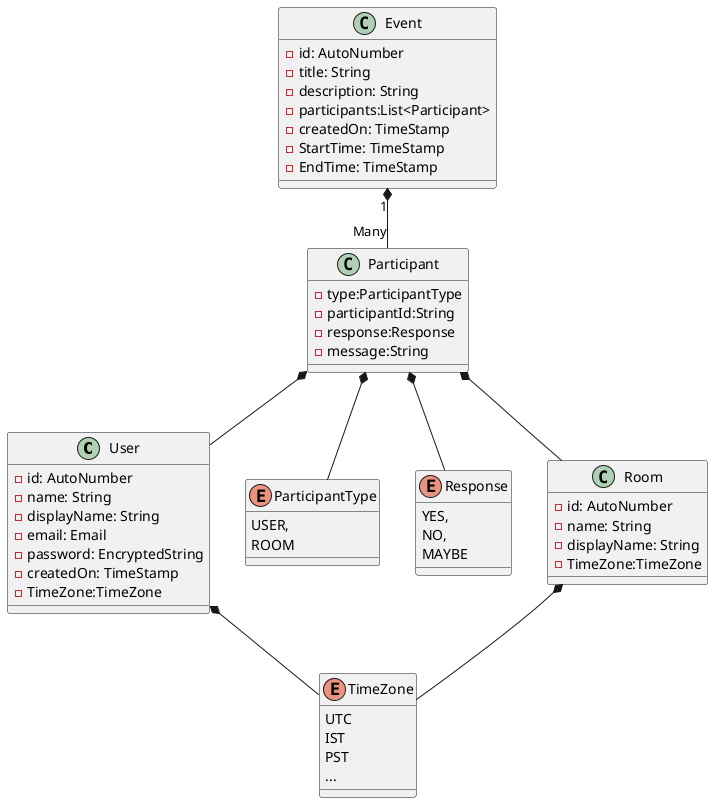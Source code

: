 @startuml
'https://plantuml.com/class-diagram
skinparam backgroundcolor transparent
class User {
    -id: AutoNumber
    -name: String
    -displayName: String
    -email: Email
    -password: EncryptedString
    -createdOn: TimeStamp
    -TimeZone:TimeZone
}


enum TimeZone {
    UTC
    IST
    PST
    ...
}

class Event {
    -id: AutoNumber
    -title: String
    -description: String
    -participants:List<Participant>
    -createdOn: TimeStamp
    -StartTime: TimeStamp
    -EndTime: TimeStamp
}

enum ParticipantType {
    USER,
    ROOM

}

enum Response {
    YES,
    NO,
    MAYBE
}

class Participant {
    -type:ParticipantType
    -participantId:String
    -response:Response
    -message:String
}


Participant *--	User
Participant *--	Room
Event "1" *-- "Many" Participant
Participant *--	 Response
Participant *--	ParticipantType
User *-- TimeZone
Room *-- TimeZone


class Room {
    -id: AutoNumber
    -name: String
    -displayName: String
    -TimeZone:TimeZone
}

@enduml